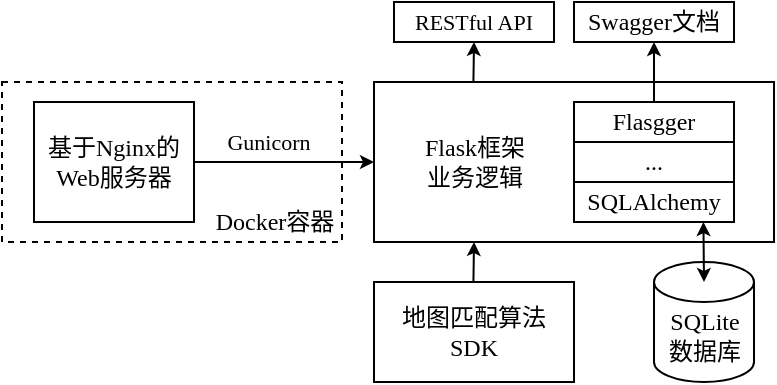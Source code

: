 <mxfile version="16.6.3" type="github">
  <diagram id="lqnxgwc_Y5H9zjoM1tWN" name="Page-1">
    <mxGraphModel dx="573" dy="374" grid="1" gridSize="10" guides="1" tooltips="1" connect="1" arrows="1" fold="1" page="1" pageScale="1" pageWidth="827" pageHeight="1169" math="0" shadow="0">
      <root>
        <mxCell id="0" />
        <mxCell id="1" parent="0" />
        <mxCell id="5bfnlRExjz7xOWMIVGDO-1" value="" style="rounded=0;whiteSpace=wrap;html=1;fontFamily=宋体;align=center;dashed=1;" vertex="1" parent="1">
          <mxGeometry x="224" y="210" width="170" height="80" as="geometry" />
        </mxCell>
        <mxCell id="vnEvSAPnZnUjCNVeLWTq-1" value="&lt;br&gt;&lt;font face=&quot;Times New Roman&quot;&gt;SQLite&lt;/font&gt;&lt;br&gt;数据库" style="strokeWidth=1;shape=mxgraph.flowchart.database;fontFamily=宋体;html=1;" parent="1" vertex="1">
          <mxGeometry x="550" y="300" width="50" height="60" as="geometry" />
        </mxCell>
        <mxCell id="vnEvSAPnZnUjCNVeLWTq-3" value="" style="rounded=0;whiteSpace=wrap;html=1;fontFamily=宋体;align=center;" parent="1" vertex="1">
          <mxGeometry x="410" y="210" width="200" height="80" as="geometry" />
        </mxCell>
        <mxCell id="vnEvSAPnZnUjCNVeLWTq-4" value="..." style="rounded=0;whiteSpace=wrap;html=1;fontFamily=Times New Roman;strokeWidth=1;" parent="1" vertex="1">
          <mxGeometry x="510" y="240" width="80" height="20" as="geometry" />
        </mxCell>
        <mxCell id="vnEvSAPnZnUjCNVeLWTq-6" value="SQLAlchemy" style="rounded=0;whiteSpace=wrap;html=1;fontFamily=Times New Roman;strokeWidth=1;" parent="1" vertex="1">
          <mxGeometry x="510" y="260" width="80" height="20" as="geometry" />
        </mxCell>
        <mxCell id="vnEvSAPnZnUjCNVeLWTq-7" value="" style="endArrow=classic;startArrow=classic;html=1;rounded=0;fontFamily=Times New Roman;startSize=4;endSize=4;" parent="1" edge="1">
          <mxGeometry width="50" height="50" relative="1" as="geometry">
            <mxPoint x="575" y="310" as="sourcePoint" />
            <mxPoint x="574.71" y="280" as="targetPoint" />
          </mxGeometry>
        </mxCell>
        <mxCell id="vnEvSAPnZnUjCNVeLWTq-10" style="edgeStyle=orthogonalEdgeStyle;rounded=0;orthogonalLoop=1;jettySize=auto;html=1;exitX=1;exitY=0.5;exitDx=0;exitDy=0;entryX=0;entryY=0.5;entryDx=0;entryDy=0;fontFamily=Times New Roman;startSize=4;endSize=4;" parent="1" source="vnEvSAPnZnUjCNVeLWTq-9" edge="1">
          <mxGeometry relative="1" as="geometry">
            <mxPoint x="410" y="250" as="targetPoint" />
          </mxGeometry>
        </mxCell>
        <mxCell id="vnEvSAPnZnUjCNVeLWTq-11" value="Gunicorn" style="edgeLabel;html=1;align=center;verticalAlign=middle;resizable=0;points=[];fontFamily=Times New Roman;" parent="vnEvSAPnZnUjCNVeLWTq-10" vertex="1" connectable="0">
          <mxGeometry x="-0.301" relative="1" as="geometry">
            <mxPoint x="5" y="-10" as="offset" />
          </mxGeometry>
        </mxCell>
        <mxCell id="vnEvSAPnZnUjCNVeLWTq-9" value="基于&lt;font face=&quot;Times New Roman&quot;&gt;Nginx&lt;/font&gt;的&lt;br&gt;&lt;font face=&quot;Times New Roman&quot;&gt;Web&lt;/font&gt;服务器" style="rounded=0;whiteSpace=wrap;html=1;fontFamily=宋体;align=center;" parent="1" vertex="1">
          <mxGeometry x="240" y="220" width="80" height="60" as="geometry" />
        </mxCell>
        <mxCell id="vnEvSAPnZnUjCNVeLWTq-12" value="Flasgger" style="rounded=0;whiteSpace=wrap;html=1;fontFamily=Times New Roman;strokeWidth=1;" parent="1" vertex="1">
          <mxGeometry x="510" y="220" width="80" height="20" as="geometry" />
        </mxCell>
        <mxCell id="vnEvSAPnZnUjCNVeLWTq-14" value="Swagger&lt;font face=&quot;宋体&quot;&gt;文档&lt;/font&gt;" style="rounded=0;whiteSpace=wrap;html=1;fontFamily=Times New Roman;strokeWidth=1;" parent="1" vertex="1">
          <mxGeometry x="510" y="170" width="80" height="20" as="geometry" />
        </mxCell>
        <mxCell id="vnEvSAPnZnUjCNVeLWTq-15" value="" style="endArrow=classic;html=1;rounded=0;fontFamily=宋体;startSize=4;endSize=4;" parent="1" edge="1">
          <mxGeometry width="50" height="50" relative="1" as="geometry">
            <mxPoint x="550" y="220" as="sourcePoint" />
            <mxPoint x="550" y="190" as="targetPoint" />
          </mxGeometry>
        </mxCell>
        <mxCell id="vnEvSAPnZnUjCNVeLWTq-17" value="地图匹配算法&lt;br&gt;&lt;font face=&quot;Times New Roman&quot;&gt;SDK&lt;/font&gt;" style="rounded=0;whiteSpace=wrap;html=1;fontFamily=宋体;align=center;" parent="1" vertex="1">
          <mxGeometry x="410" y="310" width="100" height="50" as="geometry" />
        </mxCell>
        <mxCell id="5bfnlRExjz7xOWMIVGDO-2" value="&lt;font face=&quot;Times New Roman&quot;&gt;Docker&lt;/font&gt;&lt;font face=&quot;宋体&quot;&gt;容器&lt;/font&gt;" style="text;html=1;align=center;verticalAlign=middle;resizable=0;points=[];autosize=1;strokeColor=none;fillColor=none;" vertex="1" parent="1">
          <mxGeometry x="320" y="270" width="80" height="20" as="geometry" />
        </mxCell>
        <mxCell id="5bfnlRExjz7xOWMIVGDO-3" value="" style="endArrow=classic;html=1;rounded=0;fontFamily=宋体;startSize=4;endSize=4;" edge="1" parent="1">
          <mxGeometry width="50" height="50" relative="1" as="geometry">
            <mxPoint x="459.71" y="210" as="sourcePoint" />
            <mxPoint x="460" y="190" as="targetPoint" />
          </mxGeometry>
        </mxCell>
        <mxCell id="5bfnlRExjz7xOWMIVGDO-4" value="&lt;span style=&quot;font-size: 11px ; background-color: rgb(255 , 255 , 255)&quot;&gt;RESTful API&lt;/span&gt;" style="rounded=0;whiteSpace=wrap;html=1;fontFamily=Times New Roman;strokeWidth=1;" vertex="1" parent="1">
          <mxGeometry x="420" y="170" width="80" height="20" as="geometry" />
        </mxCell>
        <mxCell id="5bfnlRExjz7xOWMIVGDO-9" value="" style="endArrow=classic;html=1;rounded=0;fontFamily=宋体;startSize=4;endSize=4;" edge="1" parent="1">
          <mxGeometry width="50" height="50" relative="1" as="geometry">
            <mxPoint x="459.71" y="310" as="sourcePoint" />
            <mxPoint x="460" y="290" as="targetPoint" />
          </mxGeometry>
        </mxCell>
        <mxCell id="5bfnlRExjz7xOWMIVGDO-13" value="&lt;font face=&quot;Times New Roman&quot;&gt;Flask&lt;/font&gt;框架&lt;br&gt;业务逻辑" style="text;html=1;align=center;verticalAlign=middle;resizable=0;points=[];autosize=1;strokeColor=none;fillColor=none;fontFamily=宋体;" vertex="1" parent="1">
          <mxGeometry x="425" y="235" width="70" height="30" as="geometry" />
        </mxCell>
      </root>
    </mxGraphModel>
  </diagram>
</mxfile>

